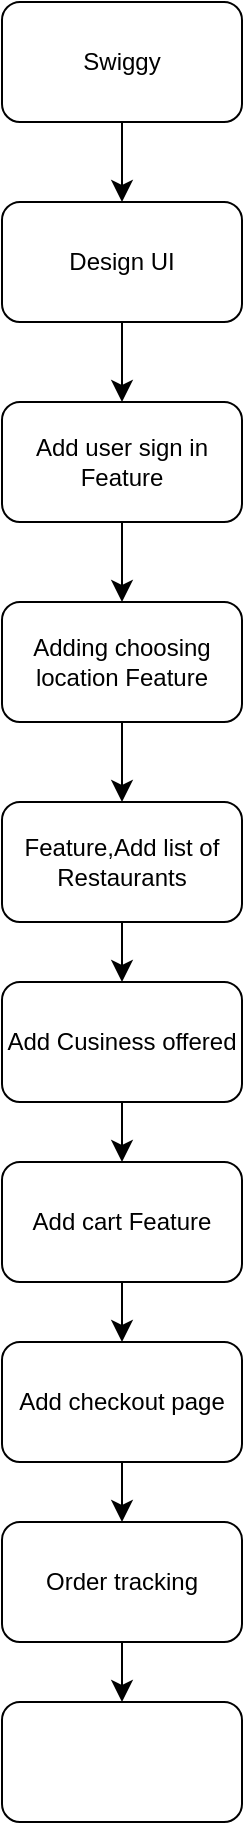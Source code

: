 <mxfile version="28.0.7">
  <diagram name="Page-1" id="MIzmr-f41ViopZHYurPO">
    <mxGraphModel dx="872" dy="483" grid="1" gridSize="10" guides="1" tooltips="1" connect="1" arrows="1" fold="1" page="1" pageScale="1" pageWidth="850" pageHeight="1100" math="0" shadow="0">
      <root>
        <mxCell id="0" />
        <mxCell id="1" parent="0" />
        <mxCell id="qRGcoCZsE5RWJX_6f69G-10" value="" style="edgeStyle=none;curved=1;rounded=0;orthogonalLoop=1;jettySize=auto;html=1;fontSize=12;startSize=8;endSize=8;" edge="1" parent="1" source="qRGcoCZsE5RWJX_6f69G-1">
          <mxGeometry relative="1" as="geometry">
            <mxPoint x="400" y="140" as="targetPoint" />
          </mxGeometry>
        </mxCell>
        <mxCell id="qRGcoCZsE5RWJX_6f69G-1" value="Swiggy" style="rounded=1;whiteSpace=wrap;html=1;" vertex="1" parent="1">
          <mxGeometry x="340" y="40" width="120" height="60" as="geometry" />
        </mxCell>
        <mxCell id="qRGcoCZsE5RWJX_6f69G-11" value="" style="edgeStyle=none;curved=1;rounded=0;orthogonalLoop=1;jettySize=auto;html=1;fontSize=12;startSize=8;endSize=8;" edge="1" parent="1" source="qRGcoCZsE5RWJX_6f69G-4" target="qRGcoCZsE5RWJX_6f69G-5">
          <mxGeometry relative="1" as="geometry" />
        </mxCell>
        <mxCell id="qRGcoCZsE5RWJX_6f69G-4" value="Design UI" style="rounded=1;whiteSpace=wrap;html=1;" vertex="1" parent="1">
          <mxGeometry x="340" y="140" width="120" height="60" as="geometry" />
        </mxCell>
        <mxCell id="qRGcoCZsE5RWJX_6f69G-12" value="" style="edgeStyle=none;curved=1;rounded=0;orthogonalLoop=1;jettySize=auto;html=1;fontSize=12;startSize=8;endSize=8;" edge="1" parent="1" source="qRGcoCZsE5RWJX_6f69G-5" target="qRGcoCZsE5RWJX_6f69G-6">
          <mxGeometry relative="1" as="geometry" />
        </mxCell>
        <mxCell id="qRGcoCZsE5RWJX_6f69G-5" value="Add user sign in Feature" style="rounded=1;whiteSpace=wrap;html=1;" vertex="1" parent="1">
          <mxGeometry x="340" y="240" width="120" height="60" as="geometry" />
        </mxCell>
        <mxCell id="qRGcoCZsE5RWJX_6f69G-13" value="" style="edgeStyle=none;curved=1;rounded=0;orthogonalLoop=1;jettySize=auto;html=1;fontSize=12;startSize=8;endSize=8;" edge="1" parent="1" source="qRGcoCZsE5RWJX_6f69G-6" target="qRGcoCZsE5RWJX_6f69G-7">
          <mxGeometry relative="1" as="geometry" />
        </mxCell>
        <mxCell id="qRGcoCZsE5RWJX_6f69G-6" value="Adding choosing location Feature" style="rounded=1;whiteSpace=wrap;html=1;" vertex="1" parent="1">
          <mxGeometry x="340" y="340" width="120" height="60" as="geometry" />
        </mxCell>
        <mxCell id="qRGcoCZsE5RWJX_6f69G-14" value="" style="edgeStyle=none;curved=1;rounded=0;orthogonalLoop=1;jettySize=auto;html=1;fontSize=12;startSize=8;endSize=8;" edge="1" parent="1" source="qRGcoCZsE5RWJX_6f69G-7">
          <mxGeometry relative="1" as="geometry">
            <mxPoint x="400" y="530" as="targetPoint" />
          </mxGeometry>
        </mxCell>
        <mxCell id="qRGcoCZsE5RWJX_6f69G-7" value="Feature,Add list of Restaurants" style="rounded=1;whiteSpace=wrap;html=1;" vertex="1" parent="1">
          <mxGeometry x="340" y="440" width="120" height="60" as="geometry" />
        </mxCell>
        <mxCell id="qRGcoCZsE5RWJX_6f69G-20" value="" style="edgeStyle=none;curved=1;rounded=0;orthogonalLoop=1;jettySize=auto;html=1;fontSize=12;startSize=8;endSize=8;" edge="1" parent="1">
          <mxGeometry relative="1" as="geometry">
            <mxPoint x="400" y="680" as="sourcePoint" />
            <mxPoint x="400" y="710" as="targetPoint" />
          </mxGeometry>
        </mxCell>
        <mxCell id="qRGcoCZsE5RWJX_6f69G-18" value="" style="edgeStyle=none;curved=1;rounded=0;orthogonalLoop=1;jettySize=auto;html=1;fontSize=12;startSize=8;endSize=8;" edge="1" parent="1">
          <mxGeometry relative="1" as="geometry">
            <mxPoint x="400" y="590" as="sourcePoint" />
            <mxPoint x="400" y="620" as="targetPoint" />
          </mxGeometry>
        </mxCell>
        <mxCell id="qRGcoCZsE5RWJX_6f69G-22" value="" style="edgeStyle=none;curved=1;rounded=0;orthogonalLoop=1;jettySize=auto;html=1;fontSize=12;startSize=8;endSize=8;" edge="1" parent="1" target="qRGcoCZsE5RWJX_6f69G-21">
          <mxGeometry relative="1" as="geometry">
            <mxPoint x="400" y="770" as="sourcePoint" />
          </mxGeometry>
        </mxCell>
        <mxCell id="qRGcoCZsE5RWJX_6f69G-24" value="" style="edgeStyle=none;curved=1;rounded=0;orthogonalLoop=1;jettySize=auto;html=1;fontSize=12;startSize=8;endSize=8;" edge="1" parent="1" source="qRGcoCZsE5RWJX_6f69G-21" target="qRGcoCZsE5RWJX_6f69G-23">
          <mxGeometry relative="1" as="geometry" />
        </mxCell>
        <mxCell id="qRGcoCZsE5RWJX_6f69G-21" value="Order tracking" style="rounded=1;whiteSpace=wrap;html=1;" vertex="1" parent="1">
          <mxGeometry x="340" y="800" width="120" height="60" as="geometry" />
        </mxCell>
        <mxCell id="qRGcoCZsE5RWJX_6f69G-23" value="" style="rounded=1;whiteSpace=wrap;html=1;" vertex="1" parent="1">
          <mxGeometry x="340" y="890" width="120" height="60" as="geometry" />
        </mxCell>
        <mxCell id="qRGcoCZsE5RWJX_6f69G-25" value="Add Cusiness offered" style="rounded=1;whiteSpace=wrap;html=1;" vertex="1" parent="1">
          <mxGeometry x="340" y="530" width="120" height="60" as="geometry" />
        </mxCell>
        <mxCell id="qRGcoCZsE5RWJX_6f69G-26" value="Add checkout page" style="rounded=1;whiteSpace=wrap;html=1;" vertex="1" parent="1">
          <mxGeometry x="340" y="710" width="120" height="60" as="geometry" />
        </mxCell>
        <mxCell id="qRGcoCZsE5RWJX_6f69G-27" value="Add cart Feature" style="rounded=1;whiteSpace=wrap;html=1;" vertex="1" parent="1">
          <mxGeometry x="340" y="620" width="120" height="60" as="geometry" />
        </mxCell>
      </root>
    </mxGraphModel>
  </diagram>
</mxfile>
